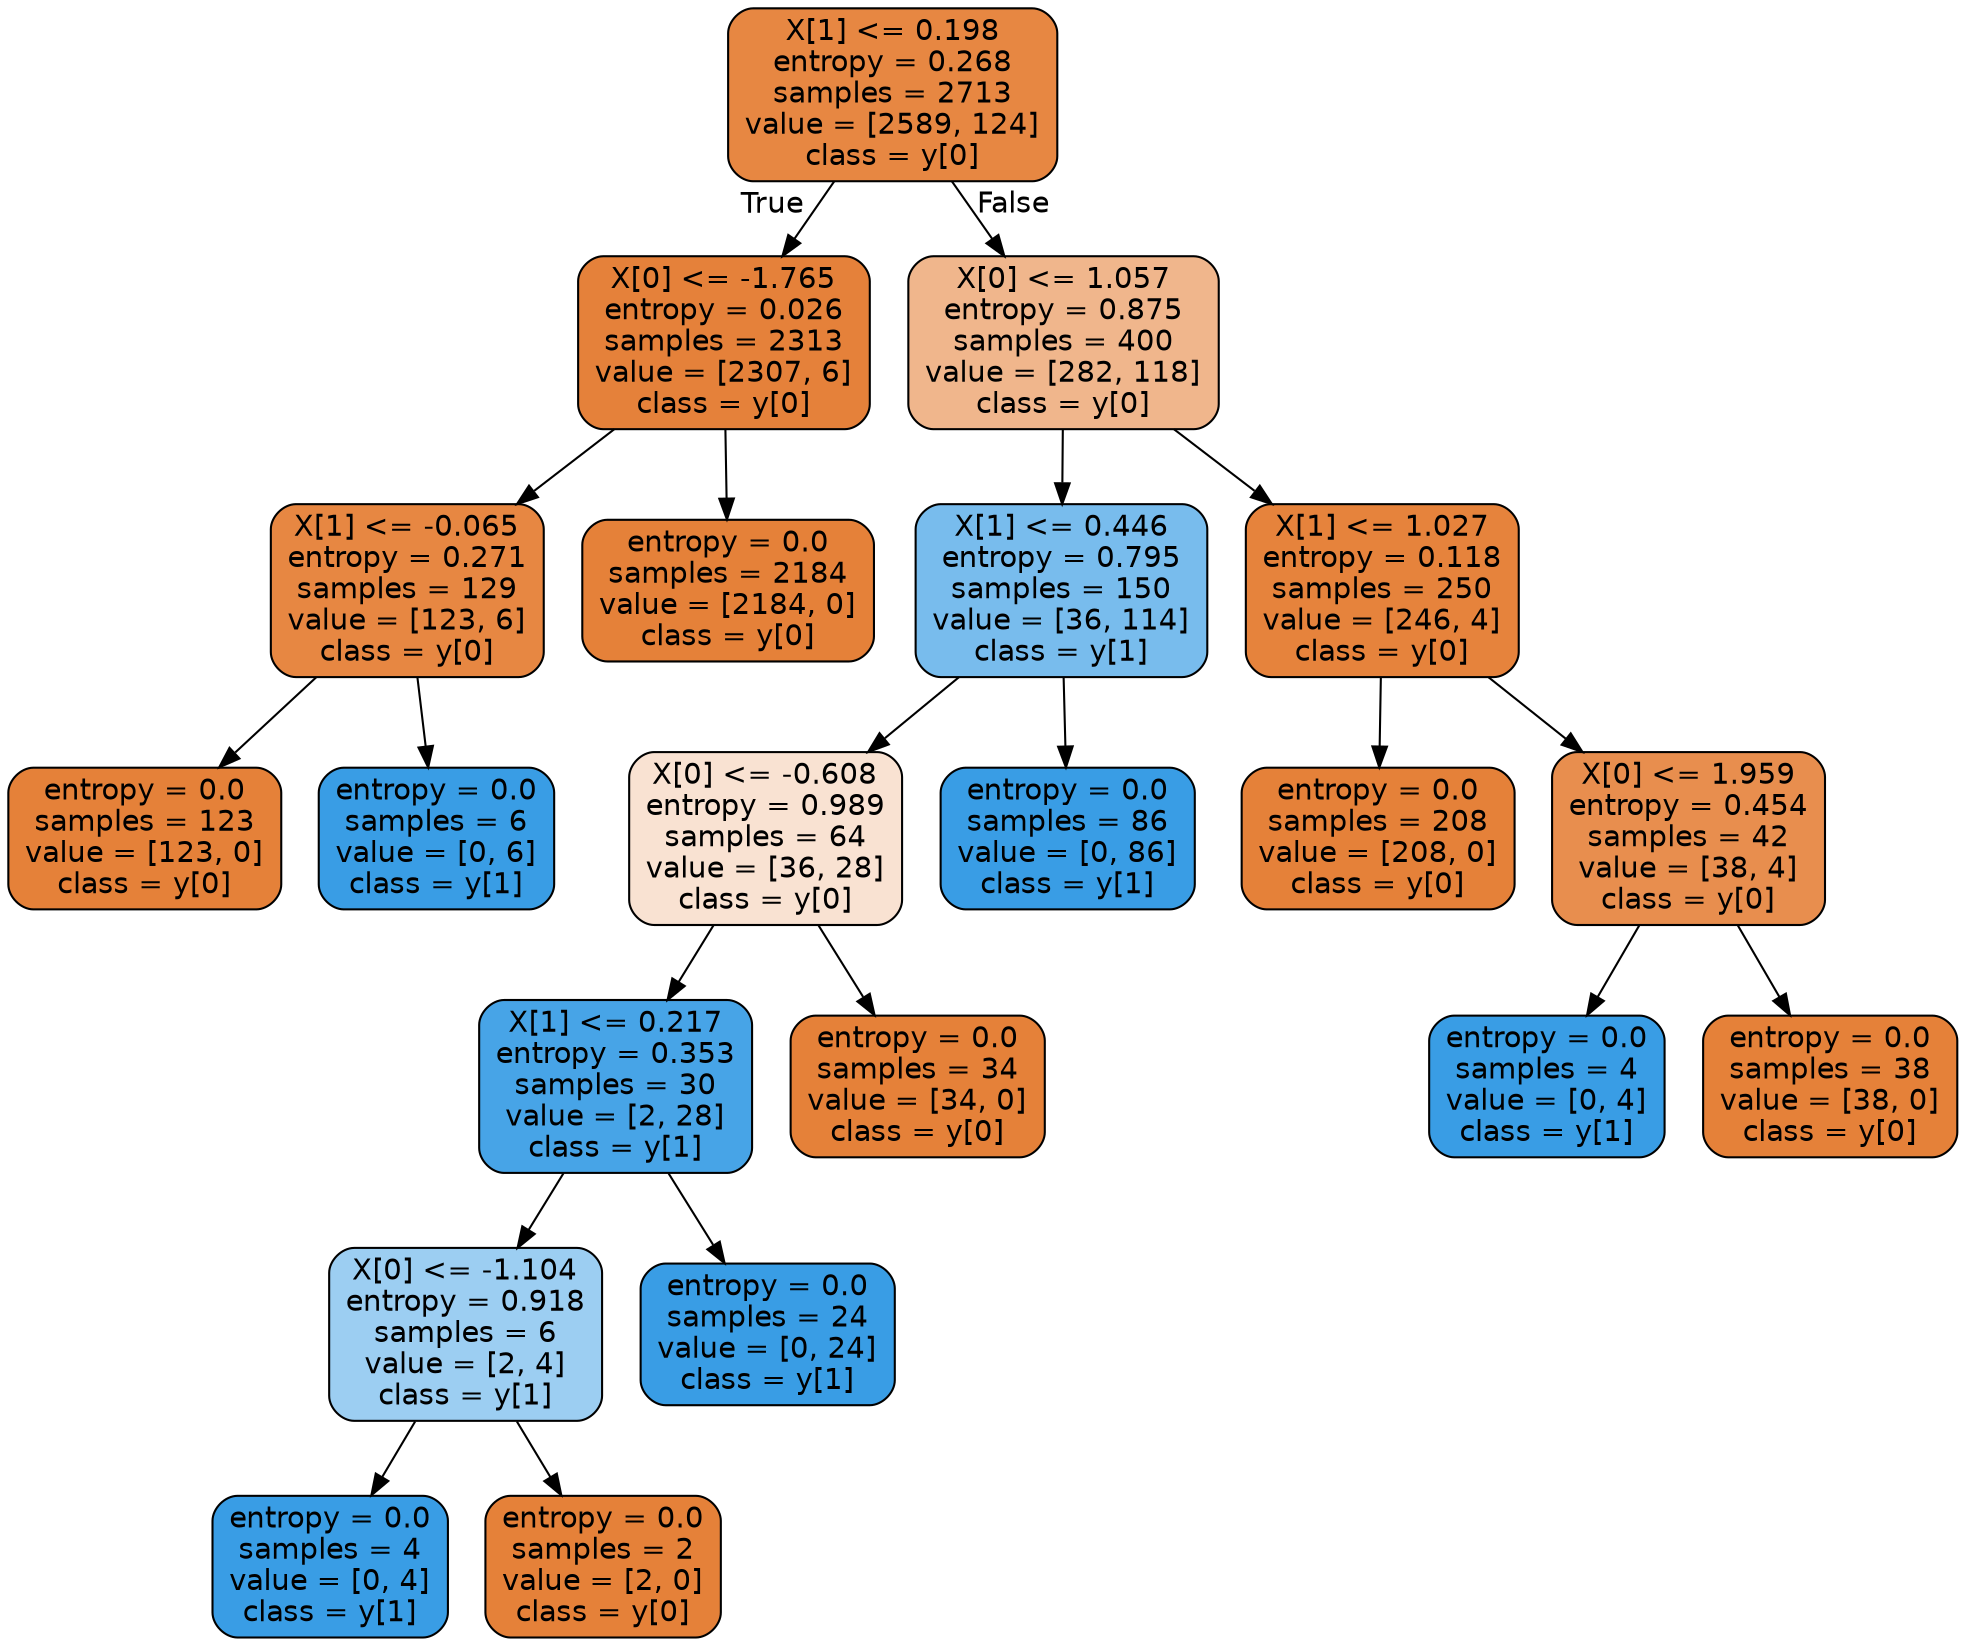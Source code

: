 digraph Tree {
node [shape=box, style="filled, rounded", color="black", fontname=helvetica] ;
edge [fontname=helvetica] ;
0 [label="X[1] <= 0.198\nentropy = 0.268\nsamples = 2713\nvalue = [2589, 124]\nclass = y[0]", fillcolor="#e58139f3"] ;
1 [label="X[0] <= -1.765\nentropy = 0.026\nsamples = 2313\nvalue = [2307, 6]\nclass = y[0]", fillcolor="#e58139fe"] ;
0 -> 1 [labeldistance=2.5, labelangle=45, headlabel="True"] ;
2 [label="X[1] <= -0.065\nentropy = 0.271\nsamples = 129\nvalue = [123, 6]\nclass = y[0]", fillcolor="#e58139f3"] ;
1 -> 2 ;
3 [label="entropy = 0.0\nsamples = 123\nvalue = [123, 0]\nclass = y[0]", fillcolor="#e58139ff"] ;
2 -> 3 ;
4 [label="entropy = 0.0\nsamples = 6\nvalue = [0, 6]\nclass = y[1]", fillcolor="#399de5ff"] ;
2 -> 4 ;
5 [label="entropy = 0.0\nsamples = 2184\nvalue = [2184, 0]\nclass = y[0]", fillcolor="#e58139ff"] ;
1 -> 5 ;
6 [label="X[0] <= 1.057\nentropy = 0.875\nsamples = 400\nvalue = [282, 118]\nclass = y[0]", fillcolor="#e5813994"] ;
0 -> 6 [labeldistance=2.5, labelangle=-45, headlabel="False"] ;
7 [label="X[1] <= 0.446\nentropy = 0.795\nsamples = 150\nvalue = [36, 114]\nclass = y[1]", fillcolor="#399de5ae"] ;
6 -> 7 ;
8 [label="X[0] <= -0.608\nentropy = 0.989\nsamples = 64\nvalue = [36, 28]\nclass = y[0]", fillcolor="#e5813939"] ;
7 -> 8 ;
9 [label="X[1] <= 0.217\nentropy = 0.353\nsamples = 30\nvalue = [2, 28]\nclass = y[1]", fillcolor="#399de5ed"] ;
8 -> 9 ;
10 [label="X[0] <= -1.104\nentropy = 0.918\nsamples = 6\nvalue = [2, 4]\nclass = y[1]", fillcolor="#399de57f"] ;
9 -> 10 ;
11 [label="entropy = 0.0\nsamples = 4\nvalue = [0, 4]\nclass = y[1]", fillcolor="#399de5ff"] ;
10 -> 11 ;
12 [label="entropy = 0.0\nsamples = 2\nvalue = [2, 0]\nclass = y[0]", fillcolor="#e58139ff"] ;
10 -> 12 ;
13 [label="entropy = 0.0\nsamples = 24\nvalue = [0, 24]\nclass = y[1]", fillcolor="#399de5ff"] ;
9 -> 13 ;
14 [label="entropy = 0.0\nsamples = 34\nvalue = [34, 0]\nclass = y[0]", fillcolor="#e58139ff"] ;
8 -> 14 ;
15 [label="entropy = 0.0\nsamples = 86\nvalue = [0, 86]\nclass = y[1]", fillcolor="#399de5ff"] ;
7 -> 15 ;
16 [label="X[1] <= 1.027\nentropy = 0.118\nsamples = 250\nvalue = [246, 4]\nclass = y[0]", fillcolor="#e58139fb"] ;
6 -> 16 ;
17 [label="entropy = 0.0\nsamples = 208\nvalue = [208, 0]\nclass = y[0]", fillcolor="#e58139ff"] ;
16 -> 17 ;
18 [label="X[0] <= 1.959\nentropy = 0.454\nsamples = 42\nvalue = [38, 4]\nclass = y[0]", fillcolor="#e58139e4"] ;
16 -> 18 ;
19 [label="entropy = 0.0\nsamples = 4\nvalue = [0, 4]\nclass = y[1]", fillcolor="#399de5ff"] ;
18 -> 19 ;
20 [label="entropy = 0.0\nsamples = 38\nvalue = [38, 0]\nclass = y[0]", fillcolor="#e58139ff"] ;
18 -> 20 ;
}